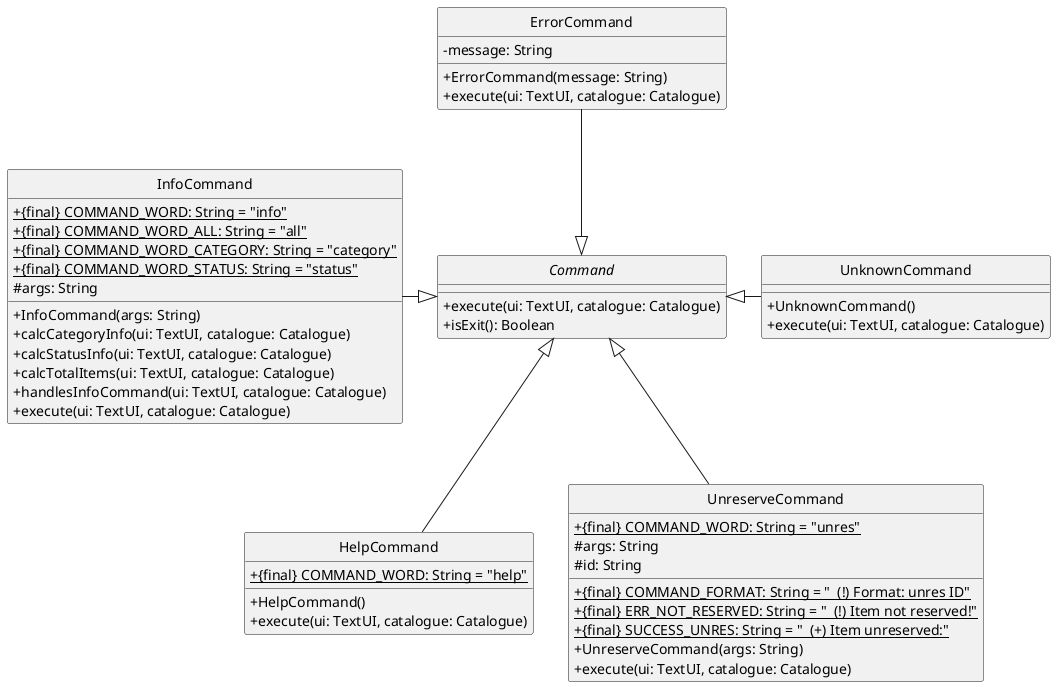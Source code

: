 @startuml
'https://plantuml.com/class-diagram

hide circle
skinparam classAttributeIconSize 0

Command <|-up- ErrorCommand
Command <|-- HelpCommand
Command <|-left- InfoCommand
Command <|-- UnreserveCommand
Command <|-right- UnknownCommand

abstract class Command {
+ execute(ui: TextUI, catalogue: Catalogue)
+ isExit(): Boolean
}

class ErrorCommand {
- message: String
+ ErrorCommand(message: String)
+ execute(ui: TextUI, catalogue: Catalogue)
}

class HelpCommand {
+ {static} {final} COMMAND_WORD: String = "help"
+ HelpCommand()
+ execute(ui: TextUI, catalogue: Catalogue)
}

class InfoCommand {
+ {static} {final} COMMAND_WORD: String = "info"
+ {static} {final} COMMAND_WORD_ALL: String = "all"
+ {static} {final} COMMAND_WORD_CATEGORY: String = "category"
+ {static} {final} COMMAND_WORD_STATUS: String = "status"
# args: String
+ InfoCommand(args: String)
+ calcCategoryInfo(ui: TextUI, catalogue: Catalogue)
+ calcStatusInfo(ui: TextUI, catalogue: Catalogue)
+ calcTotalItems(ui: TextUI, catalogue: Catalogue)
+ handlesInfoCommand(ui: TextUI, catalogue: Catalogue)
+ execute(ui: TextUI, catalogue: Catalogue)
}

class UnreserveCommand {
+ {static} {final} COMMAND_WORD: String = "unres"
+ {static} {final} COMMAND_FORMAT: String = "  (!) Format: unres ID"
+ {static} {final} ERR_NOT_RESERVED: String = "  (!) Item not reserved!"
+ {static} {final} SUCCESS_UNRES: String = "  (+) Item unreserved:"
# args: String
# id: String
+ UnreserveCommand(args: String)
+ execute(ui: TextUI, catalogue: Catalogue)

}

class UnknownCommand {
+ UnknownCommand()
+ execute(ui: TextUI, catalogue: Catalogue)
}


@enduml